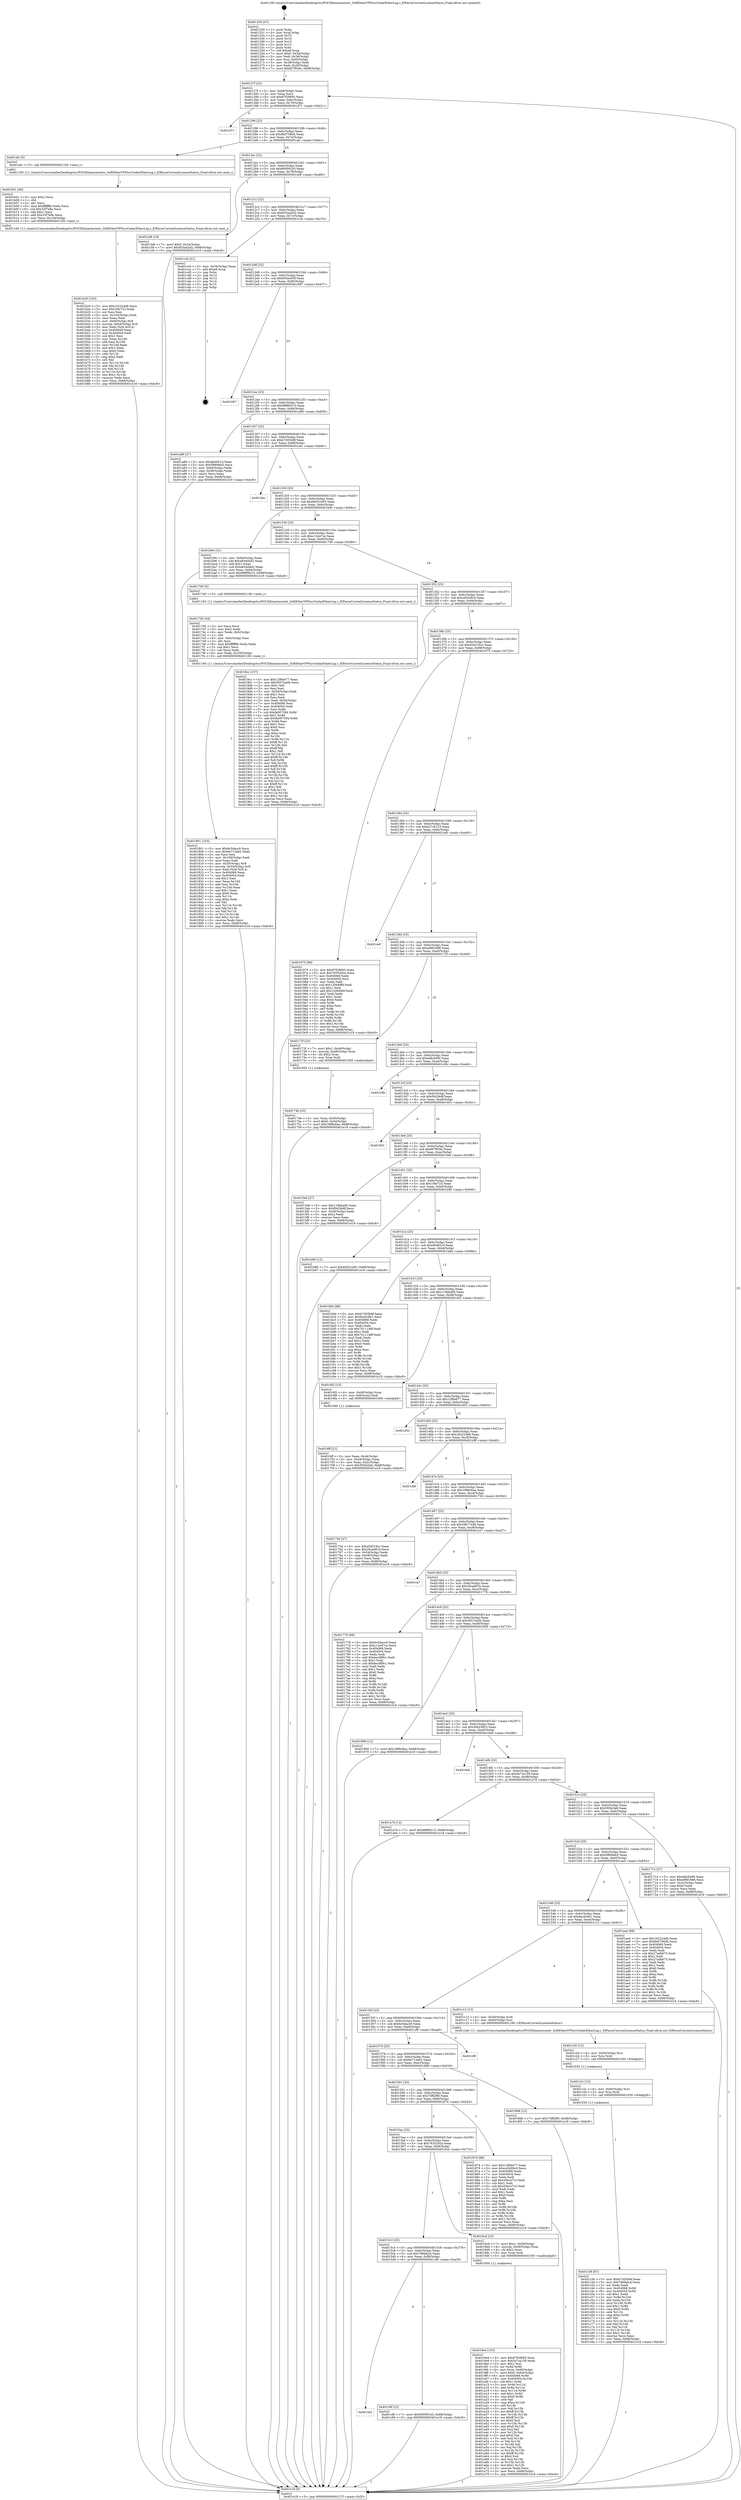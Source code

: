 digraph "0x401250" {
  label = "0x401250 (/mnt/c/Users/mathe/Desktop/tcc/POCII/binaries/extr_SoftEtherVPNsrcCedarEtherLog.c_ElParseCurrentLicenseStatus_Final-ollvm.out::main(0))"
  labelloc = "t"
  node[shape=record]

  Entry [label="",width=0.3,height=0.3,shape=circle,fillcolor=black,style=filled]
  "0x40127f" [label="{
     0x40127f [23]\l
     | [instrs]\l
     &nbsp;&nbsp;0x40127f \<+3\>: mov -0x68(%rbp),%eax\l
     &nbsp;&nbsp;0x401282 \<+2\>: mov %eax,%ecx\l
     &nbsp;&nbsp;0x401284 \<+6\>: sub $0x87f29695,%ecx\l
     &nbsp;&nbsp;0x40128a \<+3\>: mov %eax,-0x6c(%rbp)\l
     &nbsp;&nbsp;0x40128d \<+3\>: mov %ecx,-0x70(%rbp)\l
     &nbsp;&nbsp;0x401290 \<+6\>: je 0000000000401d71 \<main+0xb21\>\l
  }"]
  "0x401d71" [label="{
     0x401d71\l
  }", style=dashed]
  "0x401296" [label="{
     0x401296 [22]\l
     | [instrs]\l
     &nbsp;&nbsp;0x401296 \<+5\>: jmp 000000000040129b \<main+0x4b\>\l
     &nbsp;&nbsp;0x40129b \<+3\>: mov -0x6c(%rbp),%eax\l
     &nbsp;&nbsp;0x40129e \<+5\>: sub $0x8b0706d4,%eax\l
     &nbsp;&nbsp;0x4012a3 \<+3\>: mov %eax,-0x74(%rbp)\l
     &nbsp;&nbsp;0x4012a6 \<+6\>: je 0000000000401afc \<main+0x8ac\>\l
  }"]
  Exit [label="",width=0.3,height=0.3,shape=circle,fillcolor=black,style=filled,peripheries=2]
  "0x401afc" [label="{
     0x401afc [5]\l
     | [instrs]\l
     &nbsp;&nbsp;0x401afc \<+5\>: call 0000000000401160 \<next_i\>\l
     | [calls]\l
     &nbsp;&nbsp;0x401160 \{1\} (/mnt/c/Users/mathe/Desktop/tcc/POCII/binaries/extr_SoftEtherVPNsrcCedarEtherLog.c_ElParseCurrentLicenseStatus_Final-ollvm.out::next_i)\l
  }"]
  "0x4012ac" [label="{
     0x4012ac [22]\l
     | [instrs]\l
     &nbsp;&nbsp;0x4012ac \<+5\>: jmp 00000000004012b1 \<main+0x61\>\l
     &nbsp;&nbsp;0x4012b1 \<+3\>: mov -0x6c(%rbp),%eax\l
     &nbsp;&nbsp;0x4012b4 \<+5\>: sub $0x900091b3,%eax\l
     &nbsp;&nbsp;0x4012b9 \<+3\>: mov %eax,-0x78(%rbp)\l
     &nbsp;&nbsp;0x4012bc \<+6\>: je 0000000000401cb8 \<main+0xa68\>\l
  }"]
  "0x4015dc" [label="{
     0x4015dc\l
  }", style=dashed]
  "0x401cb8" [label="{
     0x401cb8 [19]\l
     | [instrs]\l
     &nbsp;&nbsp;0x401cb8 \<+7\>: movl $0x0,-0x34(%rbp)\l
     &nbsp;&nbsp;0x401cbf \<+7\>: movl $0x933ad2d2,-0x68(%rbp)\l
     &nbsp;&nbsp;0x401cc6 \<+5\>: jmp 0000000000401e18 \<main+0xbc8\>\l
  }"]
  "0x4012c2" [label="{
     0x4012c2 [22]\l
     | [instrs]\l
     &nbsp;&nbsp;0x4012c2 \<+5\>: jmp 00000000004012c7 \<main+0x77\>\l
     &nbsp;&nbsp;0x4012c7 \<+3\>: mov -0x6c(%rbp),%eax\l
     &nbsp;&nbsp;0x4012ca \<+5\>: sub $0x933ad2d2,%eax\l
     &nbsp;&nbsp;0x4012cf \<+3\>: mov %eax,-0x7c(%rbp)\l
     &nbsp;&nbsp;0x4012d2 \<+6\>: je 0000000000401ccb \<main+0xa7b\>\l
  }"]
  "0x401c8f" [label="{
     0x401c8f [12]\l
     | [instrs]\l
     &nbsp;&nbsp;0x401c8f \<+7\>: movl $0x900091b3,-0x68(%rbp)\l
     &nbsp;&nbsp;0x401c96 \<+5\>: jmp 0000000000401e18 \<main+0xbc8\>\l
  }"]
  "0x401ccb" [label="{
     0x401ccb [21]\l
     | [instrs]\l
     &nbsp;&nbsp;0x401ccb \<+3\>: mov -0x34(%rbp),%eax\l
     &nbsp;&nbsp;0x401cce \<+7\>: add $0xe8,%rsp\l
     &nbsp;&nbsp;0x401cd5 \<+1\>: pop %rbx\l
     &nbsp;&nbsp;0x401cd6 \<+2\>: pop %r12\l
     &nbsp;&nbsp;0x401cd8 \<+2\>: pop %r13\l
     &nbsp;&nbsp;0x401cda \<+2\>: pop %r14\l
     &nbsp;&nbsp;0x401cdc \<+2\>: pop %r15\l
     &nbsp;&nbsp;0x401cde \<+1\>: pop %rbp\l
     &nbsp;&nbsp;0x401cdf \<+1\>: ret\l
  }"]
  "0x4012d8" [label="{
     0x4012d8 [22]\l
     | [instrs]\l
     &nbsp;&nbsp;0x4012d8 \<+5\>: jmp 00000000004012dd \<main+0x8d\>\l
     &nbsp;&nbsp;0x4012dd \<+3\>: mov -0x6c(%rbp),%eax\l
     &nbsp;&nbsp;0x4012e0 \<+5\>: sub $0x955e405f,%eax\l
     &nbsp;&nbsp;0x4012e5 \<+3\>: mov %eax,-0x80(%rbp)\l
     &nbsp;&nbsp;0x4012e8 \<+6\>: je 0000000000401687 \<main+0x437\>\l
  }"]
  "0x401c38" [label="{
     0x401c38 [87]\l
     | [instrs]\l
     &nbsp;&nbsp;0x401c38 \<+5\>: mov $0xb7d55b8f,%eax\l
     &nbsp;&nbsp;0x401c3d \<+5\>: mov $0x766fabc4,%ecx\l
     &nbsp;&nbsp;0x401c42 \<+2\>: xor %edx,%edx\l
     &nbsp;&nbsp;0x401c44 \<+8\>: mov 0x404068,%r8d\l
     &nbsp;&nbsp;0x401c4c \<+8\>: mov 0x404054,%r9d\l
     &nbsp;&nbsp;0x401c54 \<+3\>: sub $0x1,%edx\l
     &nbsp;&nbsp;0x401c57 \<+3\>: mov %r8d,%r10d\l
     &nbsp;&nbsp;0x401c5a \<+3\>: add %edx,%r10d\l
     &nbsp;&nbsp;0x401c5d \<+4\>: imul %r10d,%r8d\l
     &nbsp;&nbsp;0x401c61 \<+4\>: and $0x1,%r8d\l
     &nbsp;&nbsp;0x401c65 \<+4\>: cmp $0x0,%r8d\l
     &nbsp;&nbsp;0x401c69 \<+4\>: sete %r11b\l
     &nbsp;&nbsp;0x401c6d \<+4\>: cmp $0xa,%r9d\l
     &nbsp;&nbsp;0x401c71 \<+3\>: setl %bl\l
     &nbsp;&nbsp;0x401c74 \<+3\>: mov %r11b,%r14b\l
     &nbsp;&nbsp;0x401c77 \<+3\>: and %bl,%r14b\l
     &nbsp;&nbsp;0x401c7a \<+3\>: xor %bl,%r11b\l
     &nbsp;&nbsp;0x401c7d \<+3\>: or %r11b,%r14b\l
     &nbsp;&nbsp;0x401c80 \<+4\>: test $0x1,%r14b\l
     &nbsp;&nbsp;0x401c84 \<+3\>: cmovne %ecx,%eax\l
     &nbsp;&nbsp;0x401c87 \<+3\>: mov %eax,-0x68(%rbp)\l
     &nbsp;&nbsp;0x401c8a \<+5\>: jmp 0000000000401e18 \<main+0xbc8\>\l
  }"]
  "0x401687" [label="{
     0x401687\l
  }", style=dashed]
  "0x4012ee" [label="{
     0x4012ee [25]\l
     | [instrs]\l
     &nbsp;&nbsp;0x4012ee \<+5\>: jmp 00000000004012f3 \<main+0xa3\>\l
     &nbsp;&nbsp;0x4012f3 \<+3\>: mov -0x6c(%rbp),%eax\l
     &nbsp;&nbsp;0x4012f6 \<+5\>: sub $0x98f89215,%eax\l
     &nbsp;&nbsp;0x4012fb \<+6\>: mov %eax,-0x84(%rbp)\l
     &nbsp;&nbsp;0x401301 \<+6\>: je 0000000000401a89 \<main+0x839\>\l
  }"]
  "0x401c2c" [label="{
     0x401c2c [12]\l
     | [instrs]\l
     &nbsp;&nbsp;0x401c2c \<+4\>: mov -0x60(%rbp),%rsi\l
     &nbsp;&nbsp;0x401c30 \<+3\>: mov %rsi,%rdi\l
     &nbsp;&nbsp;0x401c33 \<+5\>: call 0000000000401030 \<free@plt\>\l
     | [calls]\l
     &nbsp;&nbsp;0x401030 \{1\} (unknown)\l
  }"]
  "0x401a89" [label="{
     0x401a89 [27]\l
     | [instrs]\l
     &nbsp;&nbsp;0x401a89 \<+5\>: mov $0xdb4651d,%eax\l
     &nbsp;&nbsp;0x401a8e \<+5\>: mov $0x5f869eb5,%ecx\l
     &nbsp;&nbsp;0x401a93 \<+3\>: mov -0x64(%rbp),%edx\l
     &nbsp;&nbsp;0x401a96 \<+3\>: cmp -0x58(%rbp),%edx\l
     &nbsp;&nbsp;0x401a99 \<+3\>: cmovl %ecx,%eax\l
     &nbsp;&nbsp;0x401a9c \<+3\>: mov %eax,-0x68(%rbp)\l
     &nbsp;&nbsp;0x401a9f \<+5\>: jmp 0000000000401e18 \<main+0xbc8\>\l
  }"]
  "0x401307" [label="{
     0x401307 [25]\l
     | [instrs]\l
     &nbsp;&nbsp;0x401307 \<+5\>: jmp 000000000040130c \<main+0xbc\>\l
     &nbsp;&nbsp;0x40130c \<+3\>: mov -0x6c(%rbp),%eax\l
     &nbsp;&nbsp;0x40130f \<+5\>: sub $0xb7d55b8f,%eax\l
     &nbsp;&nbsp;0x401314 \<+6\>: mov %eax,-0x88(%rbp)\l
     &nbsp;&nbsp;0x40131a \<+6\>: je 0000000000401dec \<main+0xb9c\>\l
  }"]
  "0x401c20" [label="{
     0x401c20 [12]\l
     | [instrs]\l
     &nbsp;&nbsp;0x401c20 \<+4\>: mov -0x50(%rbp),%rsi\l
     &nbsp;&nbsp;0x401c24 \<+3\>: mov %rsi,%rdi\l
     &nbsp;&nbsp;0x401c27 \<+5\>: call 0000000000401030 \<free@plt\>\l
     | [calls]\l
     &nbsp;&nbsp;0x401030 \{1\} (unknown)\l
  }"]
  "0x401dec" [label="{
     0x401dec\l
  }", style=dashed]
  "0x401320" [label="{
     0x401320 [25]\l
     | [instrs]\l
     &nbsp;&nbsp;0x401320 \<+5\>: jmp 0000000000401325 \<main+0xd5\>\l
     &nbsp;&nbsp;0x401325 \<+3\>: mov -0x6c(%rbp),%eax\l
     &nbsp;&nbsp;0x401328 \<+5\>: sub $0xb9351e93,%eax\l
     &nbsp;&nbsp;0x40132d \<+6\>: mov %eax,-0x8c(%rbp)\l
     &nbsp;&nbsp;0x401333 \<+6\>: je 0000000000401b9c \<main+0x94c\>\l
  }"]
  "0x401b29" [label="{
     0x401b29 [103]\l
     | [instrs]\l
     &nbsp;&nbsp;0x401b29 \<+5\>: mov $0x162224d6,%ecx\l
     &nbsp;&nbsp;0x401b2e \<+5\>: mov $0x1f4e723,%edx\l
     &nbsp;&nbsp;0x401b33 \<+2\>: xor %esi,%esi\l
     &nbsp;&nbsp;0x401b35 \<+6\>: mov -0x104(%rbp),%edi\l
     &nbsp;&nbsp;0x401b3b \<+3\>: imul %eax,%edi\l
     &nbsp;&nbsp;0x401b3e \<+4\>: mov -0x60(%rbp),%r8\l
     &nbsp;&nbsp;0x401b42 \<+4\>: movslq -0x64(%rbp),%r9\l
     &nbsp;&nbsp;0x401b46 \<+4\>: mov %edi,(%r8,%r9,4)\l
     &nbsp;&nbsp;0x401b4a \<+7\>: mov 0x404068,%eax\l
     &nbsp;&nbsp;0x401b51 \<+7\>: mov 0x404054,%edi\l
     &nbsp;&nbsp;0x401b58 \<+3\>: sub $0x1,%esi\l
     &nbsp;&nbsp;0x401b5b \<+3\>: mov %eax,%r10d\l
     &nbsp;&nbsp;0x401b5e \<+3\>: add %esi,%r10d\l
     &nbsp;&nbsp;0x401b61 \<+4\>: imul %r10d,%eax\l
     &nbsp;&nbsp;0x401b65 \<+3\>: and $0x1,%eax\l
     &nbsp;&nbsp;0x401b68 \<+3\>: cmp $0x0,%eax\l
     &nbsp;&nbsp;0x401b6b \<+4\>: sete %r11b\l
     &nbsp;&nbsp;0x401b6f \<+3\>: cmp $0xa,%edi\l
     &nbsp;&nbsp;0x401b72 \<+3\>: setl %bl\l
     &nbsp;&nbsp;0x401b75 \<+3\>: mov %r11b,%r14b\l
     &nbsp;&nbsp;0x401b78 \<+3\>: and %bl,%r14b\l
     &nbsp;&nbsp;0x401b7b \<+3\>: xor %bl,%r11b\l
     &nbsp;&nbsp;0x401b7e \<+3\>: or %r11b,%r14b\l
     &nbsp;&nbsp;0x401b81 \<+4\>: test $0x1,%r14b\l
     &nbsp;&nbsp;0x401b85 \<+3\>: cmovne %edx,%ecx\l
     &nbsp;&nbsp;0x401b88 \<+3\>: mov %ecx,-0x68(%rbp)\l
     &nbsp;&nbsp;0x401b8b \<+5\>: jmp 0000000000401e18 \<main+0xbc8\>\l
  }"]
  "0x401b9c" [label="{
     0x401b9c [31]\l
     | [instrs]\l
     &nbsp;&nbsp;0x401b9c \<+3\>: mov -0x64(%rbp),%eax\l
     &nbsp;&nbsp;0x401b9f \<+5\>: add $0xa834d4d2,%eax\l
     &nbsp;&nbsp;0x401ba4 \<+3\>: add $0x1,%eax\l
     &nbsp;&nbsp;0x401ba7 \<+5\>: sub $0xa834d4d2,%eax\l
     &nbsp;&nbsp;0x401bac \<+3\>: mov %eax,-0x64(%rbp)\l
     &nbsp;&nbsp;0x401baf \<+7\>: movl $0x98f89215,-0x68(%rbp)\l
     &nbsp;&nbsp;0x401bb6 \<+5\>: jmp 0000000000401e18 \<main+0xbc8\>\l
  }"]
  "0x401339" [label="{
     0x401339 [25]\l
     | [instrs]\l
     &nbsp;&nbsp;0x401339 \<+5\>: jmp 000000000040133e \<main+0xee\>\l
     &nbsp;&nbsp;0x40133e \<+3\>: mov -0x6c(%rbp),%eax\l
     &nbsp;&nbsp;0x401341 \<+5\>: sub $0xc12e47ce,%eax\l
     &nbsp;&nbsp;0x401346 \<+6\>: mov %eax,-0x90(%rbp)\l
     &nbsp;&nbsp;0x40134c \<+6\>: je 00000000004017d0 \<main+0x580\>\l
  }"]
  "0x401b01" [label="{
     0x401b01 [40]\l
     | [instrs]\l
     &nbsp;&nbsp;0x401b01 \<+5\>: mov $0x2,%ecx\l
     &nbsp;&nbsp;0x401b06 \<+1\>: cltd\l
     &nbsp;&nbsp;0x401b07 \<+2\>: idiv %ecx\l
     &nbsp;&nbsp;0x401b09 \<+6\>: imul $0xfffffffe,%edx,%ecx\l
     &nbsp;&nbsp;0x401b0f \<+6\>: sub $0x33f7b9e,%ecx\l
     &nbsp;&nbsp;0x401b15 \<+3\>: add $0x1,%ecx\l
     &nbsp;&nbsp;0x401b18 \<+6\>: add $0x33f7b9e,%ecx\l
     &nbsp;&nbsp;0x401b1e \<+6\>: mov %ecx,-0x104(%rbp)\l
     &nbsp;&nbsp;0x401b24 \<+5\>: call 0000000000401160 \<next_i\>\l
     | [calls]\l
     &nbsp;&nbsp;0x401160 \{1\} (/mnt/c/Users/mathe/Desktop/tcc/POCII/binaries/extr_SoftEtherVPNsrcCedarEtherLog.c_ElParseCurrentLicenseStatus_Final-ollvm.out::next_i)\l
  }"]
  "0x4017d0" [label="{
     0x4017d0 [5]\l
     | [instrs]\l
     &nbsp;&nbsp;0x4017d0 \<+5\>: call 0000000000401160 \<next_i\>\l
     | [calls]\l
     &nbsp;&nbsp;0x401160 \{1\} (/mnt/c/Users/mathe/Desktop/tcc/POCII/binaries/extr_SoftEtherVPNsrcCedarEtherLog.c_ElParseCurrentLicenseStatus_Final-ollvm.out::next_i)\l
  }"]
  "0x401352" [label="{
     0x401352 [25]\l
     | [instrs]\l
     &nbsp;&nbsp;0x401352 \<+5\>: jmp 0000000000401357 \<main+0x107\>\l
     &nbsp;&nbsp;0x401357 \<+3\>: mov -0x6c(%rbp),%eax\l
     &nbsp;&nbsp;0x40135a \<+5\>: sub $0xce5d28c0,%eax\l
     &nbsp;&nbsp;0x40135f \<+6\>: mov %eax,-0x94(%rbp)\l
     &nbsp;&nbsp;0x401365 \<+6\>: je 00000000004018cc \<main+0x67c\>\l
  }"]
  "0x4019e4" [label="{
     0x4019e4 [153]\l
     | [instrs]\l
     &nbsp;&nbsp;0x4019e4 \<+5\>: mov $0x87f29695,%ecx\l
     &nbsp;&nbsp;0x4019e9 \<+5\>: mov $0x5e7ca159,%edx\l
     &nbsp;&nbsp;0x4019ee \<+3\>: mov $0x1,%sil\l
     &nbsp;&nbsp;0x4019f1 \<+3\>: xor %r8d,%r8d\l
     &nbsp;&nbsp;0x4019f4 \<+4\>: mov %rax,-0x60(%rbp)\l
     &nbsp;&nbsp;0x4019f8 \<+7\>: movl $0x0,-0x64(%rbp)\l
     &nbsp;&nbsp;0x4019ff \<+8\>: mov 0x404068,%r9d\l
     &nbsp;&nbsp;0x401a07 \<+8\>: mov 0x404054,%r10d\l
     &nbsp;&nbsp;0x401a0f \<+4\>: sub $0x1,%r8d\l
     &nbsp;&nbsp;0x401a13 \<+3\>: mov %r9d,%r11d\l
     &nbsp;&nbsp;0x401a16 \<+3\>: add %r8d,%r11d\l
     &nbsp;&nbsp;0x401a19 \<+4\>: imul %r11d,%r9d\l
     &nbsp;&nbsp;0x401a1d \<+4\>: and $0x1,%r9d\l
     &nbsp;&nbsp;0x401a21 \<+4\>: cmp $0x0,%r9d\l
     &nbsp;&nbsp;0x401a25 \<+3\>: sete %bl\l
     &nbsp;&nbsp;0x401a28 \<+4\>: cmp $0xa,%r10d\l
     &nbsp;&nbsp;0x401a2c \<+4\>: setl %r14b\l
     &nbsp;&nbsp;0x401a30 \<+3\>: mov %bl,%r15b\l
     &nbsp;&nbsp;0x401a33 \<+4\>: xor $0xff,%r15b\l
     &nbsp;&nbsp;0x401a37 \<+3\>: mov %r14b,%r12b\l
     &nbsp;&nbsp;0x401a3a \<+4\>: xor $0xff,%r12b\l
     &nbsp;&nbsp;0x401a3e \<+4\>: xor $0x0,%sil\l
     &nbsp;&nbsp;0x401a42 \<+3\>: mov %r15b,%r13b\l
     &nbsp;&nbsp;0x401a45 \<+4\>: and $0x0,%r13b\l
     &nbsp;&nbsp;0x401a49 \<+3\>: and %sil,%bl\l
     &nbsp;&nbsp;0x401a4c \<+3\>: mov %r12b,%al\l
     &nbsp;&nbsp;0x401a4f \<+2\>: and $0x0,%al\l
     &nbsp;&nbsp;0x401a51 \<+3\>: and %sil,%r14b\l
     &nbsp;&nbsp;0x401a54 \<+3\>: or %bl,%r13b\l
     &nbsp;&nbsp;0x401a57 \<+3\>: or %r14b,%al\l
     &nbsp;&nbsp;0x401a5a \<+3\>: xor %al,%r13b\l
     &nbsp;&nbsp;0x401a5d \<+3\>: or %r12b,%r15b\l
     &nbsp;&nbsp;0x401a60 \<+4\>: xor $0xff,%r15b\l
     &nbsp;&nbsp;0x401a64 \<+4\>: or $0x0,%sil\l
     &nbsp;&nbsp;0x401a68 \<+3\>: and %sil,%r15b\l
     &nbsp;&nbsp;0x401a6b \<+3\>: or %r15b,%r13b\l
     &nbsp;&nbsp;0x401a6e \<+4\>: test $0x1,%r13b\l
     &nbsp;&nbsp;0x401a72 \<+3\>: cmovne %edx,%ecx\l
     &nbsp;&nbsp;0x401a75 \<+3\>: mov %ecx,-0x68(%rbp)\l
     &nbsp;&nbsp;0x401a78 \<+5\>: jmp 0000000000401e18 \<main+0xbc8\>\l
  }"]
  "0x4018cc" [label="{
     0x4018cc [157]\l
     | [instrs]\l
     &nbsp;&nbsp;0x4018cc \<+5\>: mov $0x12f6bd77,%eax\l
     &nbsp;&nbsp;0x4018d1 \<+5\>: mov $0x3057ea0b,%ecx\l
     &nbsp;&nbsp;0x4018d6 \<+2\>: mov $0x1,%dl\l
     &nbsp;&nbsp;0x4018d8 \<+2\>: xor %esi,%esi\l
     &nbsp;&nbsp;0x4018da \<+3\>: mov -0x54(%rbp),%edi\l
     &nbsp;&nbsp;0x4018dd \<+3\>: sub $0x1,%esi\l
     &nbsp;&nbsp;0x4018e0 \<+2\>: sub %esi,%edi\l
     &nbsp;&nbsp;0x4018e2 \<+3\>: mov %edi,-0x54(%rbp)\l
     &nbsp;&nbsp;0x4018e5 \<+7\>: mov 0x404068,%esi\l
     &nbsp;&nbsp;0x4018ec \<+7\>: mov 0x404054,%edi\l
     &nbsp;&nbsp;0x4018f3 \<+3\>: mov %esi,%r8d\l
     &nbsp;&nbsp;0x4018f6 \<+7\>: sub $0xfa087284,%r8d\l
     &nbsp;&nbsp;0x4018fd \<+4\>: sub $0x1,%r8d\l
     &nbsp;&nbsp;0x401901 \<+7\>: add $0xfa087284,%r8d\l
     &nbsp;&nbsp;0x401908 \<+4\>: imul %r8d,%esi\l
     &nbsp;&nbsp;0x40190c \<+3\>: and $0x1,%esi\l
     &nbsp;&nbsp;0x40190f \<+3\>: cmp $0x0,%esi\l
     &nbsp;&nbsp;0x401912 \<+4\>: sete %r9b\l
     &nbsp;&nbsp;0x401916 \<+3\>: cmp $0xa,%edi\l
     &nbsp;&nbsp;0x401919 \<+4\>: setl %r10b\l
     &nbsp;&nbsp;0x40191d \<+3\>: mov %r9b,%r11b\l
     &nbsp;&nbsp;0x401920 \<+4\>: xor $0xff,%r11b\l
     &nbsp;&nbsp;0x401924 \<+3\>: mov %r10b,%bl\l
     &nbsp;&nbsp;0x401927 \<+3\>: xor $0xff,%bl\l
     &nbsp;&nbsp;0x40192a \<+3\>: xor $0x1,%dl\l
     &nbsp;&nbsp;0x40192d \<+3\>: mov %r11b,%r14b\l
     &nbsp;&nbsp;0x401930 \<+4\>: and $0xff,%r14b\l
     &nbsp;&nbsp;0x401934 \<+3\>: and %dl,%r9b\l
     &nbsp;&nbsp;0x401937 \<+3\>: mov %bl,%r15b\l
     &nbsp;&nbsp;0x40193a \<+4\>: and $0xff,%r15b\l
     &nbsp;&nbsp;0x40193e \<+3\>: and %dl,%r10b\l
     &nbsp;&nbsp;0x401941 \<+3\>: or %r9b,%r14b\l
     &nbsp;&nbsp;0x401944 \<+3\>: or %r10b,%r15b\l
     &nbsp;&nbsp;0x401947 \<+3\>: xor %r15b,%r14b\l
     &nbsp;&nbsp;0x40194a \<+3\>: or %bl,%r11b\l
     &nbsp;&nbsp;0x40194d \<+4\>: xor $0xff,%r11b\l
     &nbsp;&nbsp;0x401951 \<+3\>: or $0x1,%dl\l
     &nbsp;&nbsp;0x401954 \<+3\>: and %dl,%r11b\l
     &nbsp;&nbsp;0x401957 \<+3\>: or %r11b,%r14b\l
     &nbsp;&nbsp;0x40195a \<+4\>: test $0x1,%r14b\l
     &nbsp;&nbsp;0x40195e \<+3\>: cmovne %ecx,%eax\l
     &nbsp;&nbsp;0x401961 \<+3\>: mov %eax,-0x68(%rbp)\l
     &nbsp;&nbsp;0x401964 \<+5\>: jmp 0000000000401e18 \<main+0xbc8\>\l
  }"]
  "0x40136b" [label="{
     0x40136b [25]\l
     | [instrs]\l
     &nbsp;&nbsp;0x40136b \<+5\>: jmp 0000000000401370 \<main+0x120\>\l
     &nbsp;&nbsp;0x401370 \<+3\>: mov -0x6c(%rbp),%eax\l
     &nbsp;&nbsp;0x401373 \<+5\>: sub $0xd54519cc,%eax\l
     &nbsp;&nbsp;0x401378 \<+6\>: mov %eax,-0x98(%rbp)\l
     &nbsp;&nbsp;0x40137e \<+6\>: je 0000000000401975 \<main+0x725\>\l
  }"]
  "0x4015c3" [label="{
     0x4015c3 [25]\l
     | [instrs]\l
     &nbsp;&nbsp;0x4015c3 \<+5\>: jmp 00000000004015c8 \<main+0x378\>\l
     &nbsp;&nbsp;0x4015c8 \<+3\>: mov -0x6c(%rbp),%eax\l
     &nbsp;&nbsp;0x4015cb \<+5\>: sub $0x766fabc4,%eax\l
     &nbsp;&nbsp;0x4015d0 \<+6\>: mov %eax,-0xf8(%rbp)\l
     &nbsp;&nbsp;0x4015d6 \<+6\>: je 0000000000401c8f \<main+0xa3f\>\l
  }"]
  "0x401975" [label="{
     0x401975 [88]\l
     | [instrs]\l
     &nbsp;&nbsp;0x401975 \<+5\>: mov $0x87f29695,%eax\l
     &nbsp;&nbsp;0x40197a \<+5\>: mov $0x7635292a,%ecx\l
     &nbsp;&nbsp;0x40197f \<+7\>: mov 0x404068,%edx\l
     &nbsp;&nbsp;0x401986 \<+7\>: mov 0x404054,%esi\l
     &nbsp;&nbsp;0x40198d \<+2\>: mov %edx,%edi\l
     &nbsp;&nbsp;0x40198f \<+6\>: sub $0x1206496f,%edi\l
     &nbsp;&nbsp;0x401995 \<+3\>: sub $0x1,%edi\l
     &nbsp;&nbsp;0x401998 \<+6\>: add $0x1206496f,%edi\l
     &nbsp;&nbsp;0x40199e \<+3\>: imul %edi,%edx\l
     &nbsp;&nbsp;0x4019a1 \<+3\>: and $0x1,%edx\l
     &nbsp;&nbsp;0x4019a4 \<+3\>: cmp $0x0,%edx\l
     &nbsp;&nbsp;0x4019a7 \<+4\>: sete %r8b\l
     &nbsp;&nbsp;0x4019ab \<+3\>: cmp $0xa,%esi\l
     &nbsp;&nbsp;0x4019ae \<+4\>: setl %r9b\l
     &nbsp;&nbsp;0x4019b2 \<+3\>: mov %r8b,%r10b\l
     &nbsp;&nbsp;0x4019b5 \<+3\>: and %r9b,%r10b\l
     &nbsp;&nbsp;0x4019b8 \<+3\>: xor %r9b,%r8b\l
     &nbsp;&nbsp;0x4019bb \<+3\>: or %r8b,%r10b\l
     &nbsp;&nbsp;0x4019be \<+4\>: test $0x1,%r10b\l
     &nbsp;&nbsp;0x4019c2 \<+3\>: cmovne %ecx,%eax\l
     &nbsp;&nbsp;0x4019c5 \<+3\>: mov %eax,-0x68(%rbp)\l
     &nbsp;&nbsp;0x4019c8 \<+5\>: jmp 0000000000401e18 \<main+0xbc8\>\l
  }"]
  "0x401384" [label="{
     0x401384 [25]\l
     | [instrs]\l
     &nbsp;&nbsp;0x401384 \<+5\>: jmp 0000000000401389 \<main+0x139\>\l
     &nbsp;&nbsp;0x401389 \<+3\>: mov -0x6c(%rbp),%eax\l
     &nbsp;&nbsp;0x40138c \<+5\>: sub $0xe27c0123,%eax\l
     &nbsp;&nbsp;0x401391 \<+6\>: mov %eax,-0x9c(%rbp)\l
     &nbsp;&nbsp;0x401397 \<+6\>: je 0000000000401ce0 \<main+0xa90\>\l
  }"]
  "0x4019cd" [label="{
     0x4019cd [23]\l
     | [instrs]\l
     &nbsp;&nbsp;0x4019cd \<+7\>: movl $0x1,-0x58(%rbp)\l
     &nbsp;&nbsp;0x4019d4 \<+4\>: movslq -0x58(%rbp),%rax\l
     &nbsp;&nbsp;0x4019d8 \<+4\>: shl $0x2,%rax\l
     &nbsp;&nbsp;0x4019dc \<+3\>: mov %rax,%rdi\l
     &nbsp;&nbsp;0x4019df \<+5\>: call 0000000000401050 \<malloc@plt\>\l
     | [calls]\l
     &nbsp;&nbsp;0x401050 \{1\} (unknown)\l
  }"]
  "0x401ce0" [label="{
     0x401ce0\l
  }", style=dashed]
  "0x40139d" [label="{
     0x40139d [25]\l
     | [instrs]\l
     &nbsp;&nbsp;0x40139d \<+5\>: jmp 00000000004013a2 \<main+0x152\>\l
     &nbsp;&nbsp;0x4013a2 \<+3\>: mov -0x6c(%rbp),%eax\l
     &nbsp;&nbsp;0x4013a5 \<+5\>: sub $0xe89f1888,%eax\l
     &nbsp;&nbsp;0x4013aa \<+6\>: mov %eax,-0xa0(%rbp)\l
     &nbsp;&nbsp;0x4013b0 \<+6\>: je 000000000040172f \<main+0x4df\>\l
  }"]
  "0x4015aa" [label="{
     0x4015aa [25]\l
     | [instrs]\l
     &nbsp;&nbsp;0x4015aa \<+5\>: jmp 00000000004015af \<main+0x35f\>\l
     &nbsp;&nbsp;0x4015af \<+3\>: mov -0x6c(%rbp),%eax\l
     &nbsp;&nbsp;0x4015b2 \<+5\>: sub $0x7635292a,%eax\l
     &nbsp;&nbsp;0x4015b7 \<+6\>: mov %eax,-0xf4(%rbp)\l
     &nbsp;&nbsp;0x4015bd \<+6\>: je 00000000004019cd \<main+0x77d\>\l
  }"]
  "0x40172f" [label="{
     0x40172f [23]\l
     | [instrs]\l
     &nbsp;&nbsp;0x40172f \<+7\>: movl $0x1,-0x48(%rbp)\l
     &nbsp;&nbsp;0x401736 \<+4\>: movslq -0x48(%rbp),%rax\l
     &nbsp;&nbsp;0x40173a \<+4\>: shl $0x2,%rax\l
     &nbsp;&nbsp;0x40173e \<+3\>: mov %rax,%rdi\l
     &nbsp;&nbsp;0x401741 \<+5\>: call 0000000000401050 \<malloc@plt\>\l
     | [calls]\l
     &nbsp;&nbsp;0x401050 \{1\} (unknown)\l
  }"]
  "0x4013b6" [label="{
     0x4013b6 [25]\l
     | [instrs]\l
     &nbsp;&nbsp;0x4013b6 \<+5\>: jmp 00000000004013bb \<main+0x16b\>\l
     &nbsp;&nbsp;0x4013bb \<+3\>: mov -0x6c(%rbp),%eax\l
     &nbsp;&nbsp;0x4013be \<+5\>: sub $0xebfc8490,%eax\l
     &nbsp;&nbsp;0x4013c3 \<+6\>: mov %eax,-0xa4(%rbp)\l
     &nbsp;&nbsp;0x4013c9 \<+6\>: je 0000000000401c9b \<main+0xa4b\>\l
  }"]
  "0x401874" [label="{
     0x401874 [88]\l
     | [instrs]\l
     &nbsp;&nbsp;0x401874 \<+5\>: mov $0x12f6bd77,%eax\l
     &nbsp;&nbsp;0x401879 \<+5\>: mov $0xce5d28c0,%ecx\l
     &nbsp;&nbsp;0x40187e \<+7\>: mov 0x404068,%edx\l
     &nbsp;&nbsp;0x401885 \<+7\>: mov 0x404054,%esi\l
     &nbsp;&nbsp;0x40188c \<+2\>: mov %edx,%edi\l
     &nbsp;&nbsp;0x40188e \<+6\>: add $0x43bcb7c3,%edi\l
     &nbsp;&nbsp;0x401894 \<+3\>: sub $0x1,%edi\l
     &nbsp;&nbsp;0x401897 \<+6\>: sub $0x43bcb7c3,%edi\l
     &nbsp;&nbsp;0x40189d \<+3\>: imul %edi,%edx\l
     &nbsp;&nbsp;0x4018a0 \<+3\>: and $0x1,%edx\l
     &nbsp;&nbsp;0x4018a3 \<+3\>: cmp $0x0,%edx\l
     &nbsp;&nbsp;0x4018a6 \<+4\>: sete %r8b\l
     &nbsp;&nbsp;0x4018aa \<+3\>: cmp $0xa,%esi\l
     &nbsp;&nbsp;0x4018ad \<+4\>: setl %r9b\l
     &nbsp;&nbsp;0x4018b1 \<+3\>: mov %r8b,%r10b\l
     &nbsp;&nbsp;0x4018b4 \<+3\>: and %r9b,%r10b\l
     &nbsp;&nbsp;0x4018b7 \<+3\>: xor %r9b,%r8b\l
     &nbsp;&nbsp;0x4018ba \<+3\>: or %r8b,%r10b\l
     &nbsp;&nbsp;0x4018bd \<+4\>: test $0x1,%r10b\l
     &nbsp;&nbsp;0x4018c1 \<+3\>: cmovne %ecx,%eax\l
     &nbsp;&nbsp;0x4018c4 \<+3\>: mov %eax,-0x68(%rbp)\l
     &nbsp;&nbsp;0x4018c7 \<+5\>: jmp 0000000000401e18 \<main+0xbc8\>\l
  }"]
  "0x401c9b" [label="{
     0x401c9b\l
  }", style=dashed]
  "0x4013cf" [label="{
     0x4013cf [25]\l
     | [instrs]\l
     &nbsp;&nbsp;0x4013cf \<+5\>: jmp 00000000004013d4 \<main+0x184\>\l
     &nbsp;&nbsp;0x4013d4 \<+3\>: mov -0x6c(%rbp),%eax\l
     &nbsp;&nbsp;0x4013d7 \<+5\>: sub $0xf0d2fe8f,%eax\l
     &nbsp;&nbsp;0x4013dc \<+6\>: mov %eax,-0xa8(%rbp)\l
     &nbsp;&nbsp;0x4013e2 \<+6\>: je 0000000000401601 \<main+0x3b1\>\l
  }"]
  "0x401591" [label="{
     0x401591 [25]\l
     | [instrs]\l
     &nbsp;&nbsp;0x401591 \<+5\>: jmp 0000000000401596 \<main+0x346\>\l
     &nbsp;&nbsp;0x401596 \<+3\>: mov -0x6c(%rbp),%eax\l
     &nbsp;&nbsp;0x401599 \<+5\>: sub $0x73ff2f90,%eax\l
     &nbsp;&nbsp;0x40159e \<+6\>: mov %eax,-0xf0(%rbp)\l
     &nbsp;&nbsp;0x4015a4 \<+6\>: je 0000000000401874 \<main+0x624\>\l
  }"]
  "0x401601" [label="{
     0x401601\l
  }", style=dashed]
  "0x4013e8" [label="{
     0x4013e8 [25]\l
     | [instrs]\l
     &nbsp;&nbsp;0x4013e8 \<+5\>: jmp 00000000004013ed \<main+0x19d\>\l
     &nbsp;&nbsp;0x4013ed \<+3\>: mov -0x6c(%rbp),%eax\l
     &nbsp;&nbsp;0x4013f0 \<+5\>: sub $0xfd7f93dc,%eax\l
     &nbsp;&nbsp;0x4013f5 \<+6\>: mov %eax,-0xac(%rbp)\l
     &nbsp;&nbsp;0x4013fb \<+6\>: je 00000000004015e6 \<main+0x396\>\l
  }"]
  "0x401868" [label="{
     0x401868 [12]\l
     | [instrs]\l
     &nbsp;&nbsp;0x401868 \<+7\>: movl $0x73ff2f90,-0x68(%rbp)\l
     &nbsp;&nbsp;0x40186f \<+5\>: jmp 0000000000401e18 \<main+0xbc8\>\l
  }"]
  "0x4015e6" [label="{
     0x4015e6 [27]\l
     | [instrs]\l
     &nbsp;&nbsp;0x4015e6 \<+5\>: mov $0x119bba95,%eax\l
     &nbsp;&nbsp;0x4015eb \<+5\>: mov $0xf0d2fe8f,%ecx\l
     &nbsp;&nbsp;0x4015f0 \<+3\>: mov -0x30(%rbp),%edx\l
     &nbsp;&nbsp;0x4015f3 \<+3\>: cmp $0x2,%edx\l
     &nbsp;&nbsp;0x4015f6 \<+3\>: cmovne %ecx,%eax\l
     &nbsp;&nbsp;0x4015f9 \<+3\>: mov %eax,-0x68(%rbp)\l
     &nbsp;&nbsp;0x4015fc \<+5\>: jmp 0000000000401e18 \<main+0xbc8\>\l
  }"]
  "0x401401" [label="{
     0x401401 [25]\l
     | [instrs]\l
     &nbsp;&nbsp;0x401401 \<+5\>: jmp 0000000000401406 \<main+0x1b6\>\l
     &nbsp;&nbsp;0x401406 \<+3\>: mov -0x6c(%rbp),%eax\l
     &nbsp;&nbsp;0x401409 \<+5\>: sub $0x1f4e723,%eax\l
     &nbsp;&nbsp;0x40140e \<+6\>: mov %eax,-0xb0(%rbp)\l
     &nbsp;&nbsp;0x401414 \<+6\>: je 0000000000401b90 \<main+0x940\>\l
  }"]
  "0x401e18" [label="{
     0x401e18 [5]\l
     | [instrs]\l
     &nbsp;&nbsp;0x401e18 \<+5\>: jmp 000000000040127f \<main+0x2f\>\l
  }"]
  "0x401250" [label="{
     0x401250 [47]\l
     | [instrs]\l
     &nbsp;&nbsp;0x401250 \<+1\>: push %rbp\l
     &nbsp;&nbsp;0x401251 \<+3\>: mov %rsp,%rbp\l
     &nbsp;&nbsp;0x401254 \<+2\>: push %r15\l
     &nbsp;&nbsp;0x401256 \<+2\>: push %r14\l
     &nbsp;&nbsp;0x401258 \<+2\>: push %r13\l
     &nbsp;&nbsp;0x40125a \<+2\>: push %r12\l
     &nbsp;&nbsp;0x40125c \<+1\>: push %rbx\l
     &nbsp;&nbsp;0x40125d \<+7\>: sub $0xe8,%rsp\l
     &nbsp;&nbsp;0x401264 \<+7\>: movl $0x0,-0x34(%rbp)\l
     &nbsp;&nbsp;0x40126b \<+3\>: mov %edi,-0x38(%rbp)\l
     &nbsp;&nbsp;0x40126e \<+4\>: mov %rsi,-0x40(%rbp)\l
     &nbsp;&nbsp;0x401272 \<+3\>: mov -0x38(%rbp),%edi\l
     &nbsp;&nbsp;0x401275 \<+3\>: mov %edi,-0x30(%rbp)\l
     &nbsp;&nbsp;0x401278 \<+7\>: movl $0xfd7f93dc,-0x68(%rbp)\l
  }"]
  "0x401578" [label="{
     0x401578 [25]\l
     | [instrs]\l
     &nbsp;&nbsp;0x401578 \<+5\>: jmp 000000000040157d \<main+0x32d\>\l
     &nbsp;&nbsp;0x40157d \<+3\>: mov -0x6c(%rbp),%eax\l
     &nbsp;&nbsp;0x401580 \<+5\>: sub $0x6e713a62,%eax\l
     &nbsp;&nbsp;0x401585 \<+6\>: mov %eax,-0xec(%rbp)\l
     &nbsp;&nbsp;0x40158b \<+6\>: je 0000000000401868 \<main+0x618\>\l
  }"]
  "0x401b90" [label="{
     0x401b90 [12]\l
     | [instrs]\l
     &nbsp;&nbsp;0x401b90 \<+7\>: movl $0xb9351e93,-0x68(%rbp)\l
     &nbsp;&nbsp;0x401b97 \<+5\>: jmp 0000000000401e18 \<main+0xbc8\>\l
  }"]
  "0x40141a" [label="{
     0x40141a [25]\l
     | [instrs]\l
     &nbsp;&nbsp;0x40141a \<+5\>: jmp 000000000040141f \<main+0x1cf\>\l
     &nbsp;&nbsp;0x40141f \<+3\>: mov -0x6c(%rbp),%eax\l
     &nbsp;&nbsp;0x401422 \<+5\>: sub $0xdb4651d,%eax\l
     &nbsp;&nbsp;0x401427 \<+6\>: mov %eax,-0xb4(%rbp)\l
     &nbsp;&nbsp;0x40142d \<+6\>: je 0000000000401bbb \<main+0x96b\>\l
  }"]
  "0x401cf8" [label="{
     0x401cf8\l
  }", style=dashed]
  "0x401bbb" [label="{
     0x401bbb [88]\l
     | [instrs]\l
     &nbsp;&nbsp;0x401bbb \<+5\>: mov $0xb7d55b8f,%eax\l
     &nbsp;&nbsp;0x401bc0 \<+5\>: mov $0x6ac6c9e1,%ecx\l
     &nbsp;&nbsp;0x401bc5 \<+7\>: mov 0x404068,%edx\l
     &nbsp;&nbsp;0x401bcc \<+7\>: mov 0x404054,%esi\l
     &nbsp;&nbsp;0x401bd3 \<+2\>: mov %edx,%edi\l
     &nbsp;&nbsp;0x401bd5 \<+6\>: sub $0x7411148f,%edi\l
     &nbsp;&nbsp;0x401bdb \<+3\>: sub $0x1,%edi\l
     &nbsp;&nbsp;0x401bde \<+6\>: add $0x7411148f,%edi\l
     &nbsp;&nbsp;0x401be4 \<+3\>: imul %edi,%edx\l
     &nbsp;&nbsp;0x401be7 \<+3\>: and $0x1,%edx\l
     &nbsp;&nbsp;0x401bea \<+3\>: cmp $0x0,%edx\l
     &nbsp;&nbsp;0x401bed \<+4\>: sete %r8b\l
     &nbsp;&nbsp;0x401bf1 \<+3\>: cmp $0xa,%esi\l
     &nbsp;&nbsp;0x401bf4 \<+4\>: setl %r9b\l
     &nbsp;&nbsp;0x401bf8 \<+3\>: mov %r8b,%r10b\l
     &nbsp;&nbsp;0x401bfb \<+3\>: and %r9b,%r10b\l
     &nbsp;&nbsp;0x401bfe \<+3\>: xor %r9b,%r8b\l
     &nbsp;&nbsp;0x401c01 \<+3\>: or %r8b,%r10b\l
     &nbsp;&nbsp;0x401c04 \<+4\>: test $0x1,%r10b\l
     &nbsp;&nbsp;0x401c08 \<+3\>: cmovne %ecx,%eax\l
     &nbsp;&nbsp;0x401c0b \<+3\>: mov %eax,-0x68(%rbp)\l
     &nbsp;&nbsp;0x401c0e \<+5\>: jmp 0000000000401e18 \<main+0xbc8\>\l
  }"]
  "0x401433" [label="{
     0x401433 [25]\l
     | [instrs]\l
     &nbsp;&nbsp;0x401433 \<+5\>: jmp 0000000000401438 \<main+0x1e8\>\l
     &nbsp;&nbsp;0x401438 \<+3\>: mov -0x6c(%rbp),%eax\l
     &nbsp;&nbsp;0x40143b \<+5\>: sub $0x119bba95,%eax\l
     &nbsp;&nbsp;0x401440 \<+6\>: mov %eax,-0xb8(%rbp)\l
     &nbsp;&nbsp;0x401446 \<+6\>: je 00000000004016f2 \<main+0x4a2\>\l
  }"]
  "0x40155f" [label="{
     0x40155f [25]\l
     | [instrs]\l
     &nbsp;&nbsp;0x40155f \<+5\>: jmp 0000000000401564 \<main+0x314\>\l
     &nbsp;&nbsp;0x401564 \<+3\>: mov -0x6c(%rbp),%eax\l
     &nbsp;&nbsp;0x401567 \<+5\>: sub $0x6c5dacc9,%eax\l
     &nbsp;&nbsp;0x40156c \<+6\>: mov %eax,-0xe8(%rbp)\l
     &nbsp;&nbsp;0x401572 \<+6\>: je 0000000000401cf8 \<main+0xaa8\>\l
  }"]
  "0x4016f2" [label="{
     0x4016f2 [13]\l
     | [instrs]\l
     &nbsp;&nbsp;0x4016f2 \<+4\>: mov -0x40(%rbp),%rax\l
     &nbsp;&nbsp;0x4016f6 \<+4\>: mov 0x8(%rax),%rdi\l
     &nbsp;&nbsp;0x4016fa \<+5\>: call 0000000000401060 \<atoi@plt\>\l
     | [calls]\l
     &nbsp;&nbsp;0x401060 \{1\} (unknown)\l
  }"]
  "0x40144c" [label="{
     0x40144c [25]\l
     | [instrs]\l
     &nbsp;&nbsp;0x40144c \<+5\>: jmp 0000000000401451 \<main+0x201\>\l
     &nbsp;&nbsp;0x401451 \<+3\>: mov -0x6c(%rbp),%eax\l
     &nbsp;&nbsp;0x401454 \<+5\>: sub $0x12f6bd77,%eax\l
     &nbsp;&nbsp;0x401459 \<+6\>: mov %eax,-0xbc(%rbp)\l
     &nbsp;&nbsp;0x40145f \<+6\>: je 0000000000401d52 \<main+0xb02\>\l
  }"]
  "0x4016ff" [label="{
     0x4016ff [21]\l
     | [instrs]\l
     &nbsp;&nbsp;0x4016ff \<+3\>: mov %eax,-0x44(%rbp)\l
     &nbsp;&nbsp;0x401702 \<+3\>: mov -0x44(%rbp),%eax\l
     &nbsp;&nbsp;0x401705 \<+3\>: mov %eax,-0x2c(%rbp)\l
     &nbsp;&nbsp;0x401708 \<+7\>: movl $0x5f29c0a8,-0x68(%rbp)\l
     &nbsp;&nbsp;0x40170f \<+5\>: jmp 0000000000401e18 \<main+0xbc8\>\l
  }"]
  "0x401c13" [label="{
     0x401c13 [13]\l
     | [instrs]\l
     &nbsp;&nbsp;0x401c13 \<+4\>: mov -0x50(%rbp),%rdi\l
     &nbsp;&nbsp;0x401c17 \<+4\>: mov -0x60(%rbp),%rsi\l
     &nbsp;&nbsp;0x401c1b \<+5\>: call 0000000000401240 \<ElParseCurrentLicenseStatus\>\l
     | [calls]\l
     &nbsp;&nbsp;0x401240 \{1\} (/mnt/c/Users/mathe/Desktop/tcc/POCII/binaries/extr_SoftEtherVPNsrcCedarEtherLog.c_ElParseCurrentLicenseStatus_Final-ollvm.out::ElParseCurrentLicenseStatus)\l
  }"]
  "0x401d52" [label="{
     0x401d52\l
  }", style=dashed]
  "0x401465" [label="{
     0x401465 [25]\l
     | [instrs]\l
     &nbsp;&nbsp;0x401465 \<+5\>: jmp 000000000040146a \<main+0x21a\>\l
     &nbsp;&nbsp;0x40146a \<+3\>: mov -0x6c(%rbp),%eax\l
     &nbsp;&nbsp;0x40146d \<+5\>: sub $0x162224d6,%eax\l
     &nbsp;&nbsp;0x401472 \<+6\>: mov %eax,-0xc0(%rbp)\l
     &nbsp;&nbsp;0x401478 \<+6\>: je 0000000000401d9f \<main+0xb4f\>\l
  }"]
  "0x401546" [label="{
     0x401546 [25]\l
     | [instrs]\l
     &nbsp;&nbsp;0x401546 \<+5\>: jmp 000000000040154b \<main+0x2fb\>\l
     &nbsp;&nbsp;0x40154b \<+3\>: mov -0x6c(%rbp),%eax\l
     &nbsp;&nbsp;0x40154e \<+5\>: sub $0x6ac6c9e1,%eax\l
     &nbsp;&nbsp;0x401553 \<+6\>: mov %eax,-0xe4(%rbp)\l
     &nbsp;&nbsp;0x401559 \<+6\>: je 0000000000401c13 \<main+0x9c3\>\l
  }"]
  "0x401d9f" [label="{
     0x401d9f\l
  }", style=dashed]
  "0x40147e" [label="{
     0x40147e [25]\l
     | [instrs]\l
     &nbsp;&nbsp;0x40147e \<+5\>: jmp 0000000000401483 \<main+0x233\>\l
     &nbsp;&nbsp;0x401483 \<+3\>: mov -0x6c(%rbp),%eax\l
     &nbsp;&nbsp;0x401486 \<+5\>: sub $0x1988c6aa,%eax\l
     &nbsp;&nbsp;0x40148b \<+6\>: mov %eax,-0xc4(%rbp)\l
     &nbsp;&nbsp;0x401491 \<+6\>: je 000000000040175d \<main+0x50d\>\l
  }"]
  "0x401aa4" [label="{
     0x401aa4 [88]\l
     | [instrs]\l
     &nbsp;&nbsp;0x401aa4 \<+5\>: mov $0x162224d6,%eax\l
     &nbsp;&nbsp;0x401aa9 \<+5\>: mov $0x8b0706d4,%ecx\l
     &nbsp;&nbsp;0x401aae \<+7\>: mov 0x404068,%edx\l
     &nbsp;&nbsp;0x401ab5 \<+7\>: mov 0x404054,%esi\l
     &nbsp;&nbsp;0x401abc \<+2\>: mov %edx,%edi\l
     &nbsp;&nbsp;0x401abe \<+6\>: sub $0x27adb673,%edi\l
     &nbsp;&nbsp;0x401ac4 \<+3\>: sub $0x1,%edi\l
     &nbsp;&nbsp;0x401ac7 \<+6\>: add $0x27adb673,%edi\l
     &nbsp;&nbsp;0x401acd \<+3\>: imul %edi,%edx\l
     &nbsp;&nbsp;0x401ad0 \<+3\>: and $0x1,%edx\l
     &nbsp;&nbsp;0x401ad3 \<+3\>: cmp $0x0,%edx\l
     &nbsp;&nbsp;0x401ad6 \<+4\>: sete %r8b\l
     &nbsp;&nbsp;0x401ada \<+3\>: cmp $0xa,%esi\l
     &nbsp;&nbsp;0x401add \<+4\>: setl %r9b\l
     &nbsp;&nbsp;0x401ae1 \<+3\>: mov %r8b,%r10b\l
     &nbsp;&nbsp;0x401ae4 \<+3\>: and %r9b,%r10b\l
     &nbsp;&nbsp;0x401ae7 \<+3\>: xor %r9b,%r8b\l
     &nbsp;&nbsp;0x401aea \<+3\>: or %r8b,%r10b\l
     &nbsp;&nbsp;0x401aed \<+4\>: test $0x1,%r10b\l
     &nbsp;&nbsp;0x401af1 \<+3\>: cmovne %ecx,%eax\l
     &nbsp;&nbsp;0x401af4 \<+3\>: mov %eax,-0x68(%rbp)\l
     &nbsp;&nbsp;0x401af7 \<+5\>: jmp 0000000000401e18 \<main+0xbc8\>\l
  }"]
  "0x40175d" [label="{
     0x40175d [27]\l
     | [instrs]\l
     &nbsp;&nbsp;0x40175d \<+5\>: mov $0xd54519cc,%eax\l
     &nbsp;&nbsp;0x401762 \<+5\>: mov $0x29ca681b,%ecx\l
     &nbsp;&nbsp;0x401767 \<+3\>: mov -0x54(%rbp),%edx\l
     &nbsp;&nbsp;0x40176a \<+3\>: cmp -0x48(%rbp),%edx\l
     &nbsp;&nbsp;0x40176d \<+3\>: cmovl %ecx,%eax\l
     &nbsp;&nbsp;0x401770 \<+3\>: mov %eax,-0x68(%rbp)\l
     &nbsp;&nbsp;0x401773 \<+5\>: jmp 0000000000401e18 \<main+0xbc8\>\l
  }"]
  "0x401497" [label="{
     0x401497 [25]\l
     | [instrs]\l
     &nbsp;&nbsp;0x401497 \<+5\>: jmp 000000000040149c \<main+0x24c\>\l
     &nbsp;&nbsp;0x40149c \<+3\>: mov -0x6c(%rbp),%eax\l
     &nbsp;&nbsp;0x40149f \<+5\>: sub $0x29b77a46,%eax\l
     &nbsp;&nbsp;0x4014a4 \<+6\>: mov %eax,-0xc8(%rbp)\l
     &nbsp;&nbsp;0x4014aa \<+6\>: je 0000000000401ca7 \<main+0xa57\>\l
  }"]
  "0x401801" [label="{
     0x401801 [103]\l
     | [instrs]\l
     &nbsp;&nbsp;0x401801 \<+5\>: mov $0x6c5dacc9,%ecx\l
     &nbsp;&nbsp;0x401806 \<+5\>: mov $0x6e713a62,%edx\l
     &nbsp;&nbsp;0x40180b \<+2\>: xor %esi,%esi\l
     &nbsp;&nbsp;0x40180d \<+6\>: mov -0x100(%rbp),%edi\l
     &nbsp;&nbsp;0x401813 \<+3\>: imul %eax,%edi\l
     &nbsp;&nbsp;0x401816 \<+4\>: mov -0x50(%rbp),%r8\l
     &nbsp;&nbsp;0x40181a \<+4\>: movslq -0x54(%rbp),%r9\l
     &nbsp;&nbsp;0x40181e \<+4\>: mov %edi,(%r8,%r9,4)\l
     &nbsp;&nbsp;0x401822 \<+7\>: mov 0x404068,%eax\l
     &nbsp;&nbsp;0x401829 \<+7\>: mov 0x404054,%edi\l
     &nbsp;&nbsp;0x401830 \<+3\>: sub $0x1,%esi\l
     &nbsp;&nbsp;0x401833 \<+3\>: mov %eax,%r10d\l
     &nbsp;&nbsp;0x401836 \<+3\>: add %esi,%r10d\l
     &nbsp;&nbsp;0x401839 \<+4\>: imul %r10d,%eax\l
     &nbsp;&nbsp;0x40183d \<+3\>: and $0x1,%eax\l
     &nbsp;&nbsp;0x401840 \<+3\>: cmp $0x0,%eax\l
     &nbsp;&nbsp;0x401843 \<+4\>: sete %r11b\l
     &nbsp;&nbsp;0x401847 \<+3\>: cmp $0xa,%edi\l
     &nbsp;&nbsp;0x40184a \<+3\>: setl %bl\l
     &nbsp;&nbsp;0x40184d \<+3\>: mov %r11b,%r14b\l
     &nbsp;&nbsp;0x401850 \<+3\>: and %bl,%r14b\l
     &nbsp;&nbsp;0x401853 \<+3\>: xor %bl,%r11b\l
     &nbsp;&nbsp;0x401856 \<+3\>: or %r11b,%r14b\l
     &nbsp;&nbsp;0x401859 \<+4\>: test $0x1,%r14b\l
     &nbsp;&nbsp;0x40185d \<+3\>: cmovne %edx,%ecx\l
     &nbsp;&nbsp;0x401860 \<+3\>: mov %ecx,-0x68(%rbp)\l
     &nbsp;&nbsp;0x401863 \<+5\>: jmp 0000000000401e18 \<main+0xbc8\>\l
  }"]
  "0x401ca7" [label="{
     0x401ca7\l
  }", style=dashed]
  "0x4014b0" [label="{
     0x4014b0 [25]\l
     | [instrs]\l
     &nbsp;&nbsp;0x4014b0 \<+5\>: jmp 00000000004014b5 \<main+0x265\>\l
     &nbsp;&nbsp;0x4014b5 \<+3\>: mov -0x6c(%rbp),%eax\l
     &nbsp;&nbsp;0x4014b8 \<+5\>: sub $0x29ca681b,%eax\l
     &nbsp;&nbsp;0x4014bd \<+6\>: mov %eax,-0xcc(%rbp)\l
     &nbsp;&nbsp;0x4014c3 \<+6\>: je 0000000000401778 \<main+0x528\>\l
  }"]
  "0x4017d5" [label="{
     0x4017d5 [44]\l
     | [instrs]\l
     &nbsp;&nbsp;0x4017d5 \<+2\>: xor %ecx,%ecx\l
     &nbsp;&nbsp;0x4017d7 \<+5\>: mov $0x2,%edx\l
     &nbsp;&nbsp;0x4017dc \<+6\>: mov %edx,-0xfc(%rbp)\l
     &nbsp;&nbsp;0x4017e2 \<+1\>: cltd\l
     &nbsp;&nbsp;0x4017e3 \<+6\>: mov -0xfc(%rbp),%esi\l
     &nbsp;&nbsp;0x4017e9 \<+2\>: idiv %esi\l
     &nbsp;&nbsp;0x4017eb \<+6\>: imul $0xfffffffe,%edx,%edx\l
     &nbsp;&nbsp;0x4017f1 \<+3\>: sub $0x1,%ecx\l
     &nbsp;&nbsp;0x4017f4 \<+2\>: sub %ecx,%edx\l
     &nbsp;&nbsp;0x4017f6 \<+6\>: mov %edx,-0x100(%rbp)\l
     &nbsp;&nbsp;0x4017fc \<+5\>: call 0000000000401160 \<next_i\>\l
     | [calls]\l
     &nbsp;&nbsp;0x401160 \{1\} (/mnt/c/Users/mathe/Desktop/tcc/POCII/binaries/extr_SoftEtherVPNsrcCedarEtherLog.c_ElParseCurrentLicenseStatus_Final-ollvm.out::next_i)\l
  }"]
  "0x401778" [label="{
     0x401778 [88]\l
     | [instrs]\l
     &nbsp;&nbsp;0x401778 \<+5\>: mov $0x6c5dacc9,%eax\l
     &nbsp;&nbsp;0x40177d \<+5\>: mov $0xc12e47ce,%ecx\l
     &nbsp;&nbsp;0x401782 \<+7\>: mov 0x404068,%edx\l
     &nbsp;&nbsp;0x401789 \<+7\>: mov 0x404054,%esi\l
     &nbsp;&nbsp;0x401790 \<+2\>: mov %edx,%edi\l
     &nbsp;&nbsp;0x401792 \<+6\>: add $0xbecdf9b1,%edi\l
     &nbsp;&nbsp;0x401798 \<+3\>: sub $0x1,%edi\l
     &nbsp;&nbsp;0x40179b \<+6\>: sub $0xbecdf9b1,%edi\l
     &nbsp;&nbsp;0x4017a1 \<+3\>: imul %edi,%edx\l
     &nbsp;&nbsp;0x4017a4 \<+3\>: and $0x1,%edx\l
     &nbsp;&nbsp;0x4017a7 \<+3\>: cmp $0x0,%edx\l
     &nbsp;&nbsp;0x4017aa \<+4\>: sete %r8b\l
     &nbsp;&nbsp;0x4017ae \<+3\>: cmp $0xa,%esi\l
     &nbsp;&nbsp;0x4017b1 \<+4\>: setl %r9b\l
     &nbsp;&nbsp;0x4017b5 \<+3\>: mov %r8b,%r10b\l
     &nbsp;&nbsp;0x4017b8 \<+3\>: and %r9b,%r10b\l
     &nbsp;&nbsp;0x4017bb \<+3\>: xor %r9b,%r8b\l
     &nbsp;&nbsp;0x4017be \<+3\>: or %r8b,%r10b\l
     &nbsp;&nbsp;0x4017c1 \<+4\>: test $0x1,%r10b\l
     &nbsp;&nbsp;0x4017c5 \<+3\>: cmovne %ecx,%eax\l
     &nbsp;&nbsp;0x4017c8 \<+3\>: mov %eax,-0x68(%rbp)\l
     &nbsp;&nbsp;0x4017cb \<+5\>: jmp 0000000000401e18 \<main+0xbc8\>\l
  }"]
  "0x4014c9" [label="{
     0x4014c9 [25]\l
     | [instrs]\l
     &nbsp;&nbsp;0x4014c9 \<+5\>: jmp 00000000004014ce \<main+0x27e\>\l
     &nbsp;&nbsp;0x4014ce \<+3\>: mov -0x6c(%rbp),%eax\l
     &nbsp;&nbsp;0x4014d1 \<+5\>: sub $0x3057ea0b,%eax\l
     &nbsp;&nbsp;0x4014d6 \<+6\>: mov %eax,-0xd0(%rbp)\l
     &nbsp;&nbsp;0x4014dc \<+6\>: je 0000000000401969 \<main+0x719\>\l
  }"]
  "0x401746" [label="{
     0x401746 [23]\l
     | [instrs]\l
     &nbsp;&nbsp;0x401746 \<+4\>: mov %rax,-0x50(%rbp)\l
     &nbsp;&nbsp;0x40174a \<+7\>: movl $0x0,-0x54(%rbp)\l
     &nbsp;&nbsp;0x401751 \<+7\>: movl $0x1988c6aa,-0x68(%rbp)\l
     &nbsp;&nbsp;0x401758 \<+5\>: jmp 0000000000401e18 \<main+0xbc8\>\l
  }"]
  "0x401969" [label="{
     0x401969 [12]\l
     | [instrs]\l
     &nbsp;&nbsp;0x401969 \<+7\>: movl $0x1988c6aa,-0x68(%rbp)\l
     &nbsp;&nbsp;0x401970 \<+5\>: jmp 0000000000401e18 \<main+0xbc8\>\l
  }"]
  "0x4014e2" [label="{
     0x4014e2 [25]\l
     | [instrs]\l
     &nbsp;&nbsp;0x4014e2 \<+5\>: jmp 00000000004014e7 \<main+0x297\>\l
     &nbsp;&nbsp;0x4014e7 \<+3\>: mov -0x6c(%rbp),%eax\l
     &nbsp;&nbsp;0x4014ea \<+5\>: sub $0x30b23823,%eax\l
     &nbsp;&nbsp;0x4014ef \<+6\>: mov %eax,-0xd4(%rbp)\l
     &nbsp;&nbsp;0x4014f5 \<+6\>: je 00000000004016e6 \<main+0x496\>\l
  }"]
  "0x40152d" [label="{
     0x40152d [25]\l
     | [instrs]\l
     &nbsp;&nbsp;0x40152d \<+5\>: jmp 0000000000401532 \<main+0x2e2\>\l
     &nbsp;&nbsp;0x401532 \<+3\>: mov -0x6c(%rbp),%eax\l
     &nbsp;&nbsp;0x401535 \<+5\>: sub $0x5f869eb5,%eax\l
     &nbsp;&nbsp;0x40153a \<+6\>: mov %eax,-0xe0(%rbp)\l
     &nbsp;&nbsp;0x401540 \<+6\>: je 0000000000401aa4 \<main+0x854\>\l
  }"]
  "0x4016e6" [label="{
     0x4016e6\l
  }", style=dashed]
  "0x4014fb" [label="{
     0x4014fb [25]\l
     | [instrs]\l
     &nbsp;&nbsp;0x4014fb \<+5\>: jmp 0000000000401500 \<main+0x2b0\>\l
     &nbsp;&nbsp;0x401500 \<+3\>: mov -0x6c(%rbp),%eax\l
     &nbsp;&nbsp;0x401503 \<+5\>: sub $0x5e7ca159,%eax\l
     &nbsp;&nbsp;0x401508 \<+6\>: mov %eax,-0xd8(%rbp)\l
     &nbsp;&nbsp;0x40150e \<+6\>: je 0000000000401a7d \<main+0x82d\>\l
  }"]
  "0x401714" [label="{
     0x401714 [27]\l
     | [instrs]\l
     &nbsp;&nbsp;0x401714 \<+5\>: mov $0xebfc8490,%eax\l
     &nbsp;&nbsp;0x401719 \<+5\>: mov $0xe89f1888,%ecx\l
     &nbsp;&nbsp;0x40171e \<+3\>: mov -0x2c(%rbp),%edx\l
     &nbsp;&nbsp;0x401721 \<+3\>: cmp $0x0,%edx\l
     &nbsp;&nbsp;0x401724 \<+3\>: cmove %ecx,%eax\l
     &nbsp;&nbsp;0x401727 \<+3\>: mov %eax,-0x68(%rbp)\l
     &nbsp;&nbsp;0x40172a \<+5\>: jmp 0000000000401e18 \<main+0xbc8\>\l
  }"]
  "0x401a7d" [label="{
     0x401a7d [12]\l
     | [instrs]\l
     &nbsp;&nbsp;0x401a7d \<+7\>: movl $0x98f89215,-0x68(%rbp)\l
     &nbsp;&nbsp;0x401a84 \<+5\>: jmp 0000000000401e18 \<main+0xbc8\>\l
  }"]
  "0x401514" [label="{
     0x401514 [25]\l
     | [instrs]\l
     &nbsp;&nbsp;0x401514 \<+5\>: jmp 0000000000401519 \<main+0x2c9\>\l
     &nbsp;&nbsp;0x401519 \<+3\>: mov -0x6c(%rbp),%eax\l
     &nbsp;&nbsp;0x40151c \<+5\>: sub $0x5f29c0a8,%eax\l
     &nbsp;&nbsp;0x401521 \<+6\>: mov %eax,-0xdc(%rbp)\l
     &nbsp;&nbsp;0x401527 \<+6\>: je 0000000000401714 \<main+0x4c4\>\l
  }"]
  Entry -> "0x401250" [label=" 1"]
  "0x40127f" -> "0x401d71" [label=" 0"]
  "0x40127f" -> "0x401296" [label=" 26"]
  "0x401ccb" -> Exit [label=" 1"]
  "0x401296" -> "0x401afc" [label=" 1"]
  "0x401296" -> "0x4012ac" [label=" 25"]
  "0x401cb8" -> "0x401e18" [label=" 1"]
  "0x4012ac" -> "0x401cb8" [label=" 1"]
  "0x4012ac" -> "0x4012c2" [label=" 24"]
  "0x401c8f" -> "0x401e18" [label=" 1"]
  "0x4012c2" -> "0x401ccb" [label=" 1"]
  "0x4012c2" -> "0x4012d8" [label=" 23"]
  "0x4015c3" -> "0x4015dc" [label=" 0"]
  "0x4012d8" -> "0x401687" [label=" 0"]
  "0x4012d8" -> "0x4012ee" [label=" 23"]
  "0x4015c3" -> "0x401c8f" [label=" 1"]
  "0x4012ee" -> "0x401a89" [label=" 2"]
  "0x4012ee" -> "0x401307" [label=" 21"]
  "0x401c38" -> "0x401e18" [label=" 1"]
  "0x401307" -> "0x401dec" [label=" 0"]
  "0x401307" -> "0x401320" [label=" 21"]
  "0x401c2c" -> "0x401c38" [label=" 1"]
  "0x401320" -> "0x401b9c" [label=" 1"]
  "0x401320" -> "0x401339" [label=" 20"]
  "0x401c20" -> "0x401c2c" [label=" 1"]
  "0x401339" -> "0x4017d0" [label=" 1"]
  "0x401339" -> "0x401352" [label=" 19"]
  "0x401c13" -> "0x401c20" [label=" 1"]
  "0x401352" -> "0x4018cc" [label=" 1"]
  "0x401352" -> "0x40136b" [label=" 18"]
  "0x401bbb" -> "0x401e18" [label=" 1"]
  "0x40136b" -> "0x401975" [label=" 1"]
  "0x40136b" -> "0x401384" [label=" 17"]
  "0x401b9c" -> "0x401e18" [label=" 1"]
  "0x401384" -> "0x401ce0" [label=" 0"]
  "0x401384" -> "0x40139d" [label=" 17"]
  "0x401b90" -> "0x401e18" [label=" 1"]
  "0x40139d" -> "0x40172f" [label=" 1"]
  "0x40139d" -> "0x4013b6" [label=" 16"]
  "0x401b01" -> "0x401b29" [label=" 1"]
  "0x4013b6" -> "0x401c9b" [label=" 0"]
  "0x4013b6" -> "0x4013cf" [label=" 16"]
  "0x401afc" -> "0x401b01" [label=" 1"]
  "0x4013cf" -> "0x401601" [label=" 0"]
  "0x4013cf" -> "0x4013e8" [label=" 16"]
  "0x401a89" -> "0x401e18" [label=" 2"]
  "0x4013e8" -> "0x4015e6" [label=" 1"]
  "0x4013e8" -> "0x401401" [label=" 15"]
  "0x4015e6" -> "0x401e18" [label=" 1"]
  "0x401250" -> "0x40127f" [label=" 1"]
  "0x401e18" -> "0x40127f" [label=" 25"]
  "0x401a7d" -> "0x401e18" [label=" 1"]
  "0x401401" -> "0x401b90" [label=" 1"]
  "0x401401" -> "0x40141a" [label=" 14"]
  "0x4019cd" -> "0x4019e4" [label=" 1"]
  "0x40141a" -> "0x401bbb" [label=" 1"]
  "0x40141a" -> "0x401433" [label=" 13"]
  "0x4015aa" -> "0x4015c3" [label=" 1"]
  "0x401433" -> "0x4016f2" [label=" 1"]
  "0x401433" -> "0x40144c" [label=" 12"]
  "0x4016f2" -> "0x4016ff" [label=" 1"]
  "0x4016ff" -> "0x401e18" [label=" 1"]
  "0x401b29" -> "0x401e18" [label=" 1"]
  "0x40144c" -> "0x401d52" [label=" 0"]
  "0x40144c" -> "0x401465" [label=" 12"]
  "0x401975" -> "0x401e18" [label=" 1"]
  "0x401465" -> "0x401d9f" [label=" 0"]
  "0x401465" -> "0x40147e" [label=" 12"]
  "0x4018cc" -> "0x401e18" [label=" 1"]
  "0x40147e" -> "0x40175d" [label=" 2"]
  "0x40147e" -> "0x401497" [label=" 10"]
  "0x401874" -> "0x401e18" [label=" 1"]
  "0x401497" -> "0x401ca7" [label=" 0"]
  "0x401497" -> "0x4014b0" [label=" 10"]
  "0x401591" -> "0x401874" [label=" 1"]
  "0x4014b0" -> "0x401778" [label=" 1"]
  "0x4014b0" -> "0x4014c9" [label=" 9"]
  "0x401aa4" -> "0x401e18" [label=" 1"]
  "0x4014c9" -> "0x401969" [label=" 1"]
  "0x4014c9" -> "0x4014e2" [label=" 8"]
  "0x401868" -> "0x401e18" [label=" 1"]
  "0x4014e2" -> "0x4016e6" [label=" 0"]
  "0x4014e2" -> "0x4014fb" [label=" 8"]
  "0x401578" -> "0x401591" [label=" 3"]
  "0x4014fb" -> "0x401a7d" [label=" 1"]
  "0x4014fb" -> "0x401514" [label=" 7"]
  "0x401578" -> "0x401868" [label=" 1"]
  "0x401514" -> "0x401714" [label=" 1"]
  "0x401514" -> "0x40152d" [label=" 6"]
  "0x401714" -> "0x401e18" [label=" 1"]
  "0x40172f" -> "0x401746" [label=" 1"]
  "0x401746" -> "0x401e18" [label=" 1"]
  "0x40175d" -> "0x401e18" [label=" 2"]
  "0x401778" -> "0x401e18" [label=" 1"]
  "0x4017d0" -> "0x4017d5" [label=" 1"]
  "0x4017d5" -> "0x401801" [label=" 1"]
  "0x401801" -> "0x401e18" [label=" 1"]
  "0x401591" -> "0x4015aa" [label=" 2"]
  "0x40152d" -> "0x401aa4" [label=" 1"]
  "0x40152d" -> "0x401546" [label=" 5"]
  "0x401969" -> "0x401e18" [label=" 1"]
  "0x401546" -> "0x401c13" [label=" 1"]
  "0x401546" -> "0x40155f" [label=" 4"]
  "0x4015aa" -> "0x4019cd" [label=" 1"]
  "0x40155f" -> "0x401cf8" [label=" 0"]
  "0x40155f" -> "0x401578" [label=" 4"]
  "0x4019e4" -> "0x401e18" [label=" 1"]
}
